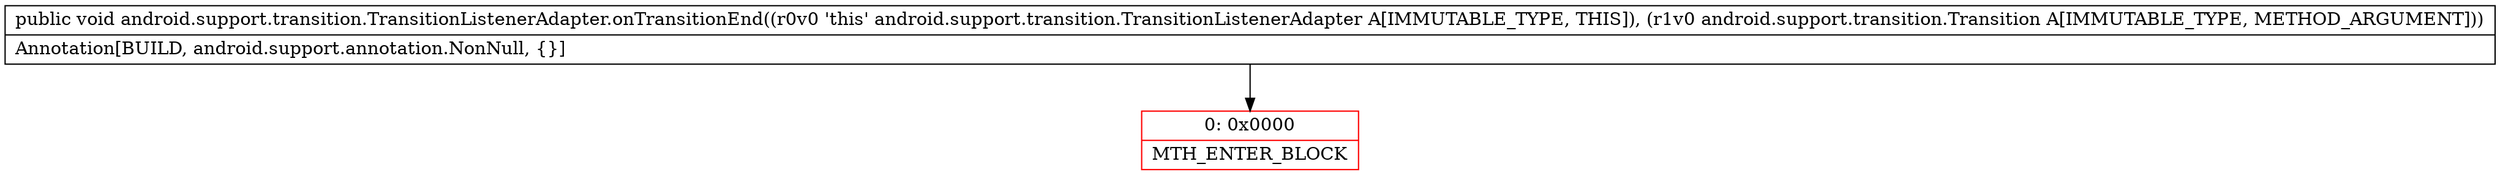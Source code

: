 digraph "CFG forandroid.support.transition.TransitionListenerAdapter.onTransitionEnd(Landroid\/support\/transition\/Transition;)V" {
subgraph cluster_Region_1708721136 {
label = "R(0)";
node [shape=record,color=blue];
}
Node_0 [shape=record,color=red,label="{0\:\ 0x0000|MTH_ENTER_BLOCK\l}"];
MethodNode[shape=record,label="{public void android.support.transition.TransitionListenerAdapter.onTransitionEnd((r0v0 'this' android.support.transition.TransitionListenerAdapter A[IMMUTABLE_TYPE, THIS]), (r1v0 android.support.transition.Transition A[IMMUTABLE_TYPE, METHOD_ARGUMENT]))  | Annotation[BUILD, android.support.annotation.NonNull, \{\}]\l}"];
MethodNode -> Node_0;
}

